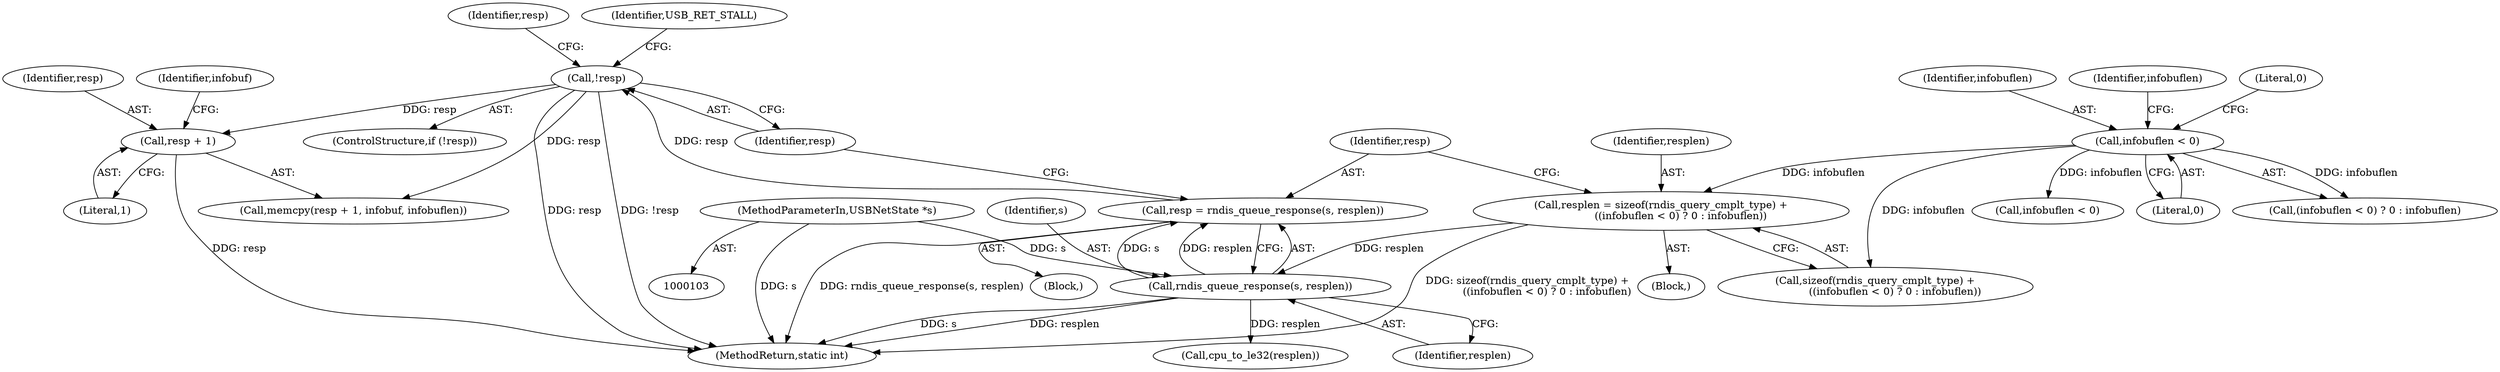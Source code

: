 digraph "0_qemu_fe3c546c5ff2a6210f9a4d8561cc64051ca8603e@pointer" {
"1000243" [label="(Call,resp + 1)"];
"1000170" [label="(Call,!resp)"];
"1000164" [label="(Call,resp = rndis_queue_response(s, resplen))"];
"1000166" [label="(Call,rndis_queue_response(s, resplen))"];
"1000104" [label="(MethodParameterIn,USBNetState *s)"];
"1000153" [label="(Call,resplen = sizeof(rndis_query_cmplt_type) +\n            ((infobuflen < 0) ? 0 : infobuflen))"];
"1000159" [label="(Call,infobuflen < 0)"];
"1000168" [label="(Identifier,resplen)"];
"1000154" [label="(Identifier,resplen)"];
"1000246" [label="(Identifier,infobuf)"];
"1000245" [label="(Literal,1)"];
"1000176" [label="(Identifier,resp)"];
"1000163" [label="(Identifier,infobuflen)"];
"1000155" [label="(Call,sizeof(rndis_query_cmplt_type) +\n            ((infobuflen < 0) ? 0 : infobuflen))"];
"1000169" [label="(ControlStructure,if (!resp))"];
"1000170" [label="(Call,!resp)"];
"1000171" [label="(Identifier,resp)"];
"1000166" [label="(Call,rndis_queue_response(s, resplen))"];
"1000159" [label="(Call,infobuflen < 0)"];
"1000162" [label="(Literal,0)"];
"1000161" [label="(Literal,0)"];
"1000244" [label="(Identifier,resp)"];
"1000151" [label="(Block,)"];
"1000243" [label="(Call,resp + 1)"];
"1000104" [label="(MethodParameterIn,USBNetState *s)"];
"1000242" [label="(Call,memcpy(resp + 1, infobuf, infobuflen))"];
"1000153" [label="(Call,resplen = sizeof(rndis_query_cmplt_type) +\n            ((infobuflen < 0) ? 0 : infobuflen))"];
"1000250" [label="(MethodReturn,static int)"];
"1000107" [label="(Block,)"];
"1000160" [label="(Identifier,infobuflen)"];
"1000164" [label="(Call,resp = rndis_queue_response(s, resplen))"];
"1000173" [label="(Identifier,USB_RET_STALL)"];
"1000165" [label="(Identifier,resp)"];
"1000194" [label="(Call,infobuflen < 0)"];
"1000158" [label="(Call,(infobuflen < 0) ? 0 : infobuflen)"];
"1000191" [label="(Call,cpu_to_le32(resplen))"];
"1000167" [label="(Identifier,s)"];
"1000243" -> "1000242"  [label="AST: "];
"1000243" -> "1000245"  [label="CFG: "];
"1000244" -> "1000243"  [label="AST: "];
"1000245" -> "1000243"  [label="AST: "];
"1000246" -> "1000243"  [label="CFG: "];
"1000243" -> "1000250"  [label="DDG: resp"];
"1000170" -> "1000243"  [label="DDG: resp"];
"1000170" -> "1000169"  [label="AST: "];
"1000170" -> "1000171"  [label="CFG: "];
"1000171" -> "1000170"  [label="AST: "];
"1000173" -> "1000170"  [label="CFG: "];
"1000176" -> "1000170"  [label="CFG: "];
"1000170" -> "1000250"  [label="DDG: resp"];
"1000170" -> "1000250"  [label="DDG: !resp"];
"1000164" -> "1000170"  [label="DDG: resp"];
"1000170" -> "1000242"  [label="DDG: resp"];
"1000164" -> "1000107"  [label="AST: "];
"1000164" -> "1000166"  [label="CFG: "];
"1000165" -> "1000164"  [label="AST: "];
"1000166" -> "1000164"  [label="AST: "];
"1000171" -> "1000164"  [label="CFG: "];
"1000164" -> "1000250"  [label="DDG: rndis_queue_response(s, resplen)"];
"1000166" -> "1000164"  [label="DDG: s"];
"1000166" -> "1000164"  [label="DDG: resplen"];
"1000166" -> "1000168"  [label="CFG: "];
"1000167" -> "1000166"  [label="AST: "];
"1000168" -> "1000166"  [label="AST: "];
"1000166" -> "1000250"  [label="DDG: resplen"];
"1000166" -> "1000250"  [label="DDG: s"];
"1000104" -> "1000166"  [label="DDG: s"];
"1000153" -> "1000166"  [label="DDG: resplen"];
"1000166" -> "1000191"  [label="DDG: resplen"];
"1000104" -> "1000103"  [label="AST: "];
"1000104" -> "1000250"  [label="DDG: s"];
"1000153" -> "1000151"  [label="AST: "];
"1000153" -> "1000155"  [label="CFG: "];
"1000154" -> "1000153"  [label="AST: "];
"1000155" -> "1000153"  [label="AST: "];
"1000165" -> "1000153"  [label="CFG: "];
"1000153" -> "1000250"  [label="DDG: sizeof(rndis_query_cmplt_type) +\n            ((infobuflen < 0) ? 0 : infobuflen)"];
"1000159" -> "1000153"  [label="DDG: infobuflen"];
"1000159" -> "1000158"  [label="AST: "];
"1000159" -> "1000161"  [label="CFG: "];
"1000160" -> "1000159"  [label="AST: "];
"1000161" -> "1000159"  [label="AST: "];
"1000162" -> "1000159"  [label="CFG: "];
"1000163" -> "1000159"  [label="CFG: "];
"1000159" -> "1000155"  [label="DDG: infobuflen"];
"1000159" -> "1000158"  [label="DDG: infobuflen"];
"1000159" -> "1000194"  [label="DDG: infobuflen"];
}
